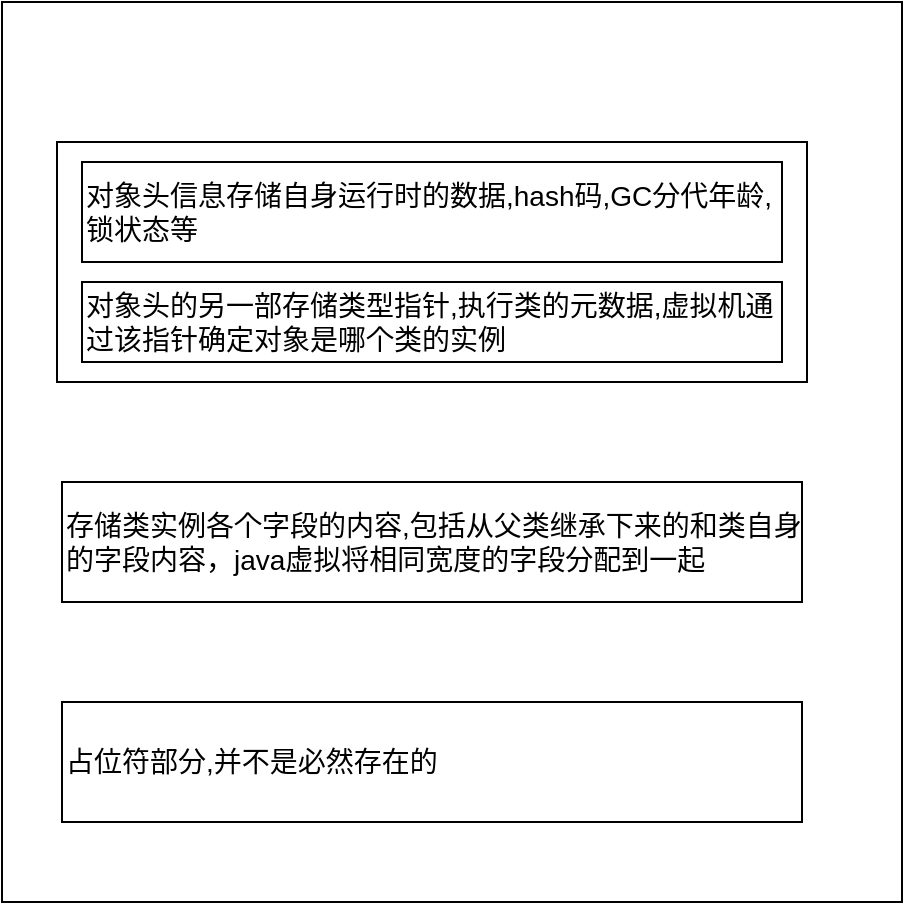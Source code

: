 <mxfile version="12.7.9" type="github">
  <diagram id="HluqLYxcdRD7QMMPCwEw" name="第 1 页">
    <mxGraphModel dx="1381" dy="765" grid="1" gridSize="10" guides="1" tooltips="1" connect="1" arrows="1" fold="1" page="1" pageScale="1" pageWidth="1169" pageHeight="827" math="0" shadow="0">
      <root>
        <mxCell id="0" />
        <mxCell id="1" parent="0" />
        <mxCell id="HEKXoFtJdLn5-ykSJImd-1" value="" style="whiteSpace=wrap;html=1;aspect=fixed;fontSize=14;" vertex="1" parent="1">
          <mxGeometry x="290" y="150" width="450" height="450" as="geometry" />
        </mxCell>
        <mxCell id="HEKXoFtJdLn5-ykSJImd-2" value="" style="rounded=0;whiteSpace=wrap;html=1;fontSize=14;" vertex="1" parent="1">
          <mxGeometry x="317.5" y="220" width="375" height="120" as="geometry" />
        </mxCell>
        <mxCell id="HEKXoFtJdLn5-ykSJImd-3" value="存储类实例各个字段的内容,包括从父类继承下来的和类自身的字段内容，java虚拟将相同宽度的字段分配到一起" style="rounded=0;whiteSpace=wrap;html=1;fontSize=14;align=left;" vertex="1" parent="1">
          <mxGeometry x="320" y="390" width="370" height="60" as="geometry" />
        </mxCell>
        <mxCell id="HEKXoFtJdLn5-ykSJImd-4" value="占位符部分,并不是必然存在的" style="rounded=0;whiteSpace=wrap;html=1;fontSize=14;align=left;" vertex="1" parent="1">
          <mxGeometry x="320" y="500" width="370" height="60" as="geometry" />
        </mxCell>
        <mxCell id="HEKXoFtJdLn5-ykSJImd-5" value="对象头信息存储自身运行时的数据,hash码,GC分代年龄,锁状态等&lt;div style=&quot;text-align: justify&quot;&gt;&lt;/div&gt;" style="rounded=0;whiteSpace=wrap;html=1;fontSize=14;align=left;" vertex="1" parent="1">
          <mxGeometry x="330" y="230" width="350" height="50" as="geometry" />
        </mxCell>
        <mxCell id="HEKXoFtJdLn5-ykSJImd-6" value="对象头的另一部存储类型指针,执行类的元数据,虚拟机通过该指针确定对象是哪个类的实例&lt;div&gt;&lt;/div&gt;" style="rounded=0;whiteSpace=wrap;html=1;fontSize=14;align=left;" vertex="1" parent="1">
          <mxGeometry x="330" y="290" width="350" height="40" as="geometry" />
        </mxCell>
      </root>
    </mxGraphModel>
  </diagram>
</mxfile>
